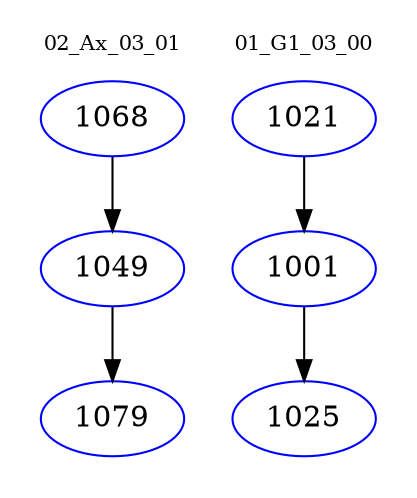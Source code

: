digraph{
subgraph cluster_0 {
color = white
label = "02_Ax_03_01";
fontsize=10;
T0_1068 [label="1068", color="blue"]
T0_1068 -> T0_1049 [color="black"]
T0_1049 [label="1049", color="blue"]
T0_1049 -> T0_1079 [color="black"]
T0_1079 [label="1079", color="blue"]
}
subgraph cluster_1 {
color = white
label = "01_G1_03_00";
fontsize=10;
T1_1021 [label="1021", color="blue"]
T1_1021 -> T1_1001 [color="black"]
T1_1001 [label="1001", color="blue"]
T1_1001 -> T1_1025 [color="black"]
T1_1025 [label="1025", color="blue"]
}
}
